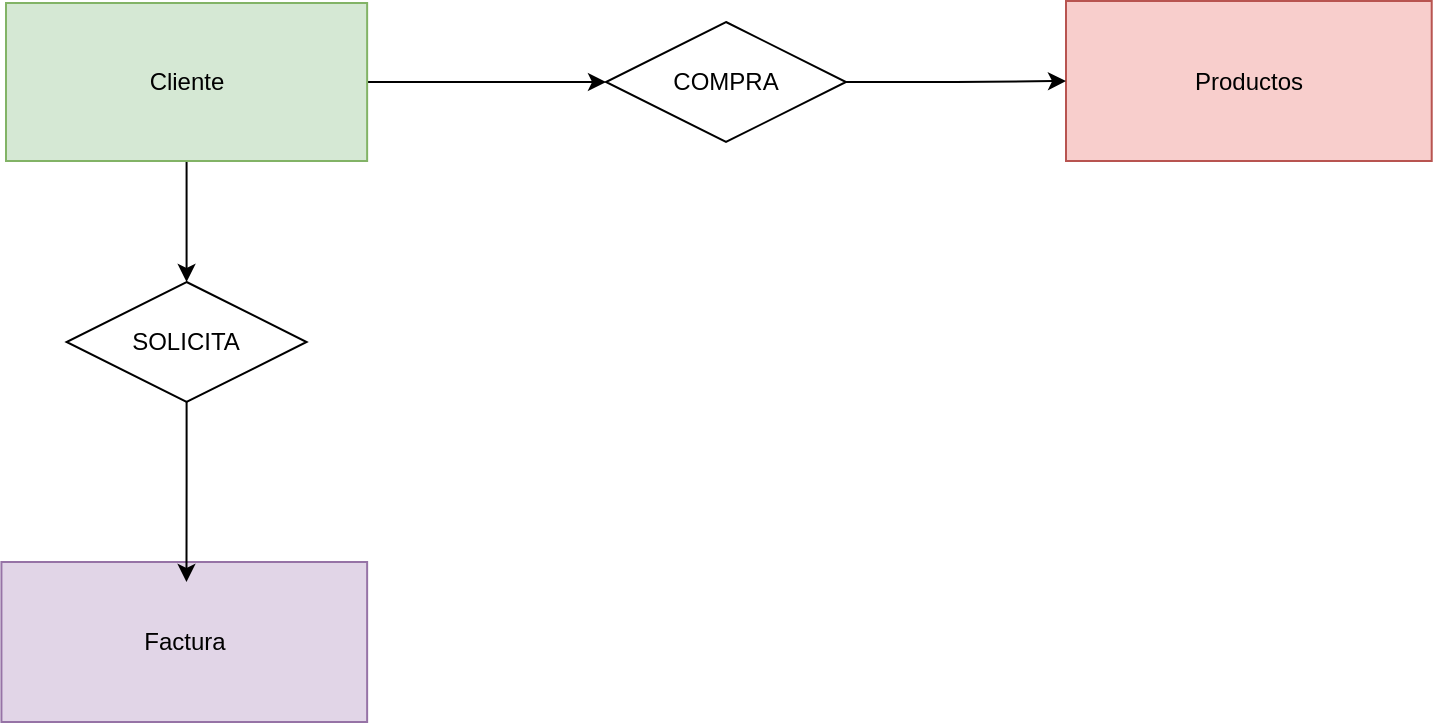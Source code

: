 <mxfile version="21.5.0" type="github">
  <diagram name="Página-1" id="oQfDVZH_HqWyL5-F-0gN">
    <mxGraphModel dx="1373" dy="753" grid="1" gridSize="10" guides="1" tooltips="1" connect="1" arrows="1" fold="1" page="1" pageScale="1" pageWidth="1169" pageHeight="827" math="0" shadow="0">
      <root>
        <mxCell id="0" />
        <mxCell id="1" parent="0" />
        <mxCell id="JnQmRaHOjaIB4SkvS2JT-1" value="Productos" style="whiteSpace=wrap;html=1;align=center;fillColor=#f8cecc;strokeColor=#b85450;" vertex="1" parent="1">
          <mxGeometry x="680" y="159.5" width="182.86" height="80" as="geometry" />
        </mxCell>
        <mxCell id="JnQmRaHOjaIB4SkvS2JT-6" style="edgeStyle=orthogonalEdgeStyle;rounded=0;orthogonalLoop=1;jettySize=auto;html=1;entryX=0.5;entryY=0;entryDx=0;entryDy=0;" edge="1" parent="1" source="JnQmRaHOjaIB4SkvS2JT-2" target="JnQmRaHOjaIB4SkvS2JT-5">
          <mxGeometry relative="1" as="geometry" />
        </mxCell>
        <mxCell id="JnQmRaHOjaIB4SkvS2JT-9" style="edgeStyle=orthogonalEdgeStyle;rounded=0;orthogonalLoop=1;jettySize=auto;html=1;entryX=0;entryY=0.5;entryDx=0;entryDy=0;" edge="1" parent="1" source="JnQmRaHOjaIB4SkvS2JT-2" target="JnQmRaHOjaIB4SkvS2JT-4">
          <mxGeometry relative="1" as="geometry" />
        </mxCell>
        <mxCell id="JnQmRaHOjaIB4SkvS2JT-2" value="Cliente" style="whiteSpace=wrap;html=1;align=center;fillColor=#d5e8d4;strokeColor=#82b366;" vertex="1" parent="1">
          <mxGeometry x="150" y="160.5" width="180.57" height="79" as="geometry" />
        </mxCell>
        <mxCell id="JnQmRaHOjaIB4SkvS2JT-3" value="Factura" style="whiteSpace=wrap;html=1;align=center;fillColor=#e1d5e7;strokeColor=#9673a6;" vertex="1" parent="1">
          <mxGeometry x="147.71" y="440" width="182.86" height="80" as="geometry" />
        </mxCell>
        <mxCell id="JnQmRaHOjaIB4SkvS2JT-10" style="edgeStyle=orthogonalEdgeStyle;rounded=0;orthogonalLoop=1;jettySize=auto;html=1;entryX=0;entryY=0.5;entryDx=0;entryDy=0;" edge="1" parent="1" source="JnQmRaHOjaIB4SkvS2JT-4" target="JnQmRaHOjaIB4SkvS2JT-1">
          <mxGeometry relative="1" as="geometry" />
        </mxCell>
        <mxCell id="JnQmRaHOjaIB4SkvS2JT-4" value="COMPRA" style="shape=rhombus;perimeter=rhombusPerimeter;whiteSpace=wrap;html=1;align=center;" vertex="1" parent="1">
          <mxGeometry x="450" y="170" width="120" height="60" as="geometry" />
        </mxCell>
        <mxCell id="JnQmRaHOjaIB4SkvS2JT-8" style="edgeStyle=orthogonalEdgeStyle;rounded=0;orthogonalLoop=1;jettySize=auto;html=1;entryX=0.506;entryY=0.125;entryDx=0;entryDy=0;entryPerimeter=0;" edge="1" parent="1" source="JnQmRaHOjaIB4SkvS2JT-5" target="JnQmRaHOjaIB4SkvS2JT-3">
          <mxGeometry relative="1" as="geometry" />
        </mxCell>
        <mxCell id="JnQmRaHOjaIB4SkvS2JT-5" value="SOLICITA" style="shape=rhombus;perimeter=rhombusPerimeter;whiteSpace=wrap;html=1;align=center;" vertex="1" parent="1">
          <mxGeometry x="180.29" y="300" width="120" height="60" as="geometry" />
        </mxCell>
      </root>
    </mxGraphModel>
  </diagram>
</mxfile>
